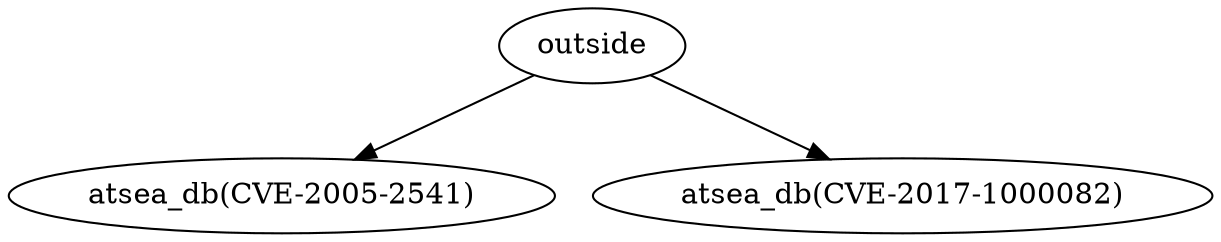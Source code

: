 // Attack Graph
digraph {
	"atsea_db(CVE-2005-2541)"
	"atsea_db(CVE-2017-1000082)"
	outside -> "atsea_db(CVE-2005-2541)" [contstraint=false]
	outside -> "atsea_db(CVE-2017-1000082)" [contstraint=false]
}
